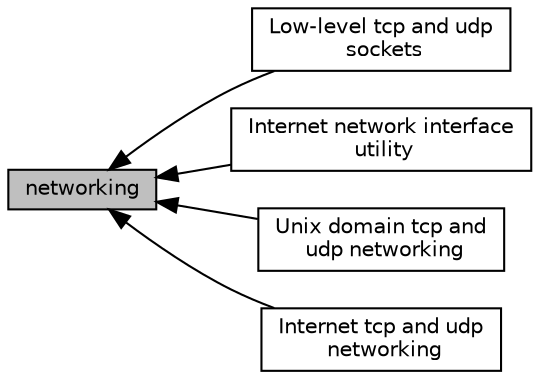 digraph "networking"
{
  edge [fontname="Helvetica",fontsize="10",labelfontname="Helvetica",labelfontsize="10"];
  node [fontname="Helvetica",fontsize="10",shape=box];
  rankdir=LR;
  Node4 [label="Low-level tcp and udp\l sockets",height=0.2,width=0.4,color="black", fillcolor="white", style="filled",URL="$dd/d15/group__net__sock.html",tooltip="Low-level socket interface."];
  Node3 [label="Internet network interface\l utility",height=0.2,width=0.4,color="black", fillcolor="white", style="filled",URL="$df/d00/group__net__if.html",tooltip="Scans network interfaces and enumerates address types."];
  Node5 [label="Unix domain tcp and\l udp networking",height=0.2,width=0.4,color="black", fillcolor="white", style="filled",URL="$d6/d90/group__net__unix.html",tooltip="Local networking using socket files."];
  Node1 [label="networking",height=0.2,width=0.4,color="black", fillcolor="grey75", style="filled", fontcolor="black",tooltip="Utilities to support tcp and udp networking."];
  Node2 [label="Internet tcp and udp\l networking",height=0.2,width=0.4,color="black", fillcolor="white", style="filled",URL="$d6/d5e/group__net__inet.html",tooltip="Tcp/ip and udp/ip networking."];
  Node1->Node2 [shape=plaintext, dir="back", style="solid"];
  Node1->Node3 [shape=plaintext, dir="back", style="solid"];
  Node1->Node4 [shape=plaintext, dir="back", style="solid"];
  Node1->Node5 [shape=plaintext, dir="back", style="solid"];
}
